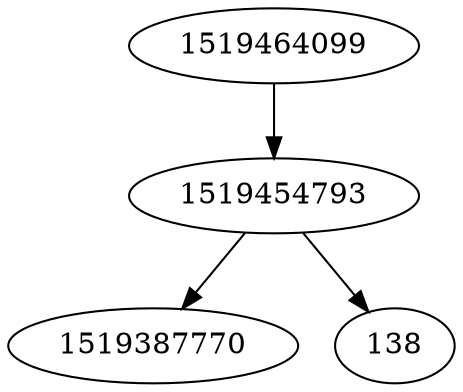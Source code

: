 strict digraph  {
1519454793;
1519387770;
1519464099;
138;
1519454793 -> 1519387770;
1519454793 -> 138;
1519464099 -> 1519454793;
}

